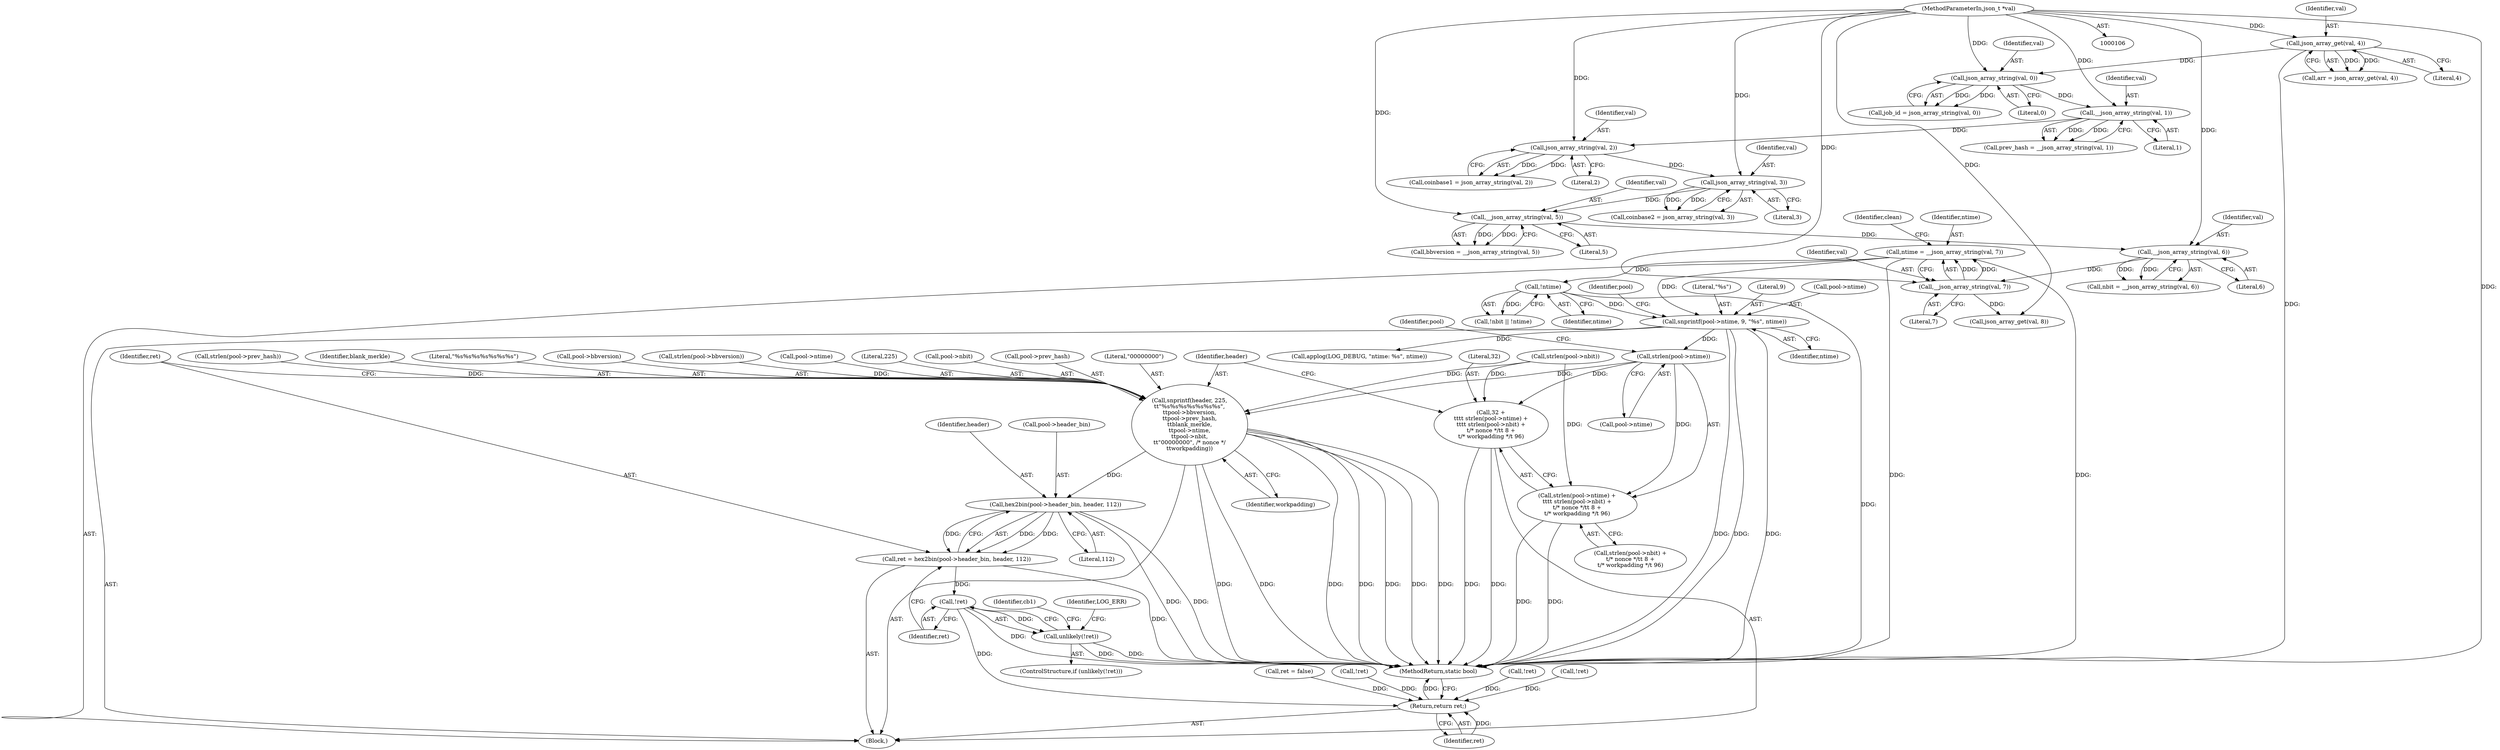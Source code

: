 digraph "0_cgminer_e1c5050734123973b99d181c45e74b2cbb00272e_1@API" {
"1000456" [label="(Call,strlen(pool->ntime))"];
"1000281" [label="(Call,snprintf(pool->ntime, 9, \"%s\", ntime))"];
"1000184" [label="(Call,ntime = __json_array_string(val, 7))"];
"1000186" [label="(Call,__json_array_string(val, 7))"];
"1000181" [label="(Call,__json_array_string(val, 6))"];
"1000176" [label="(Call,__json_array_string(val, 5))"];
"1000171" [label="(Call,json_array_string(val, 3))"];
"1000166" [label="(Call,json_array_string(val, 2))"];
"1000161" [label="(Call,__json_array_string(val, 1))"];
"1000156" [label="(Call,json_array_string(val, 0))"];
"1000139" [label="(Call,json_array_get(val, 4))"];
"1000108" [label="(MethodParameterIn,json_t *val)"];
"1000214" [label="(Call,!ntime)"];
"1000453" [label="(Call,32 +\n\t\t\t\t strlen(pool->ntime) +\n\t\t\t\t strlen(pool->nbit) +\n\t/* nonce */\t\t 8 +\n\t/* workpadding */\t 96)"];
"1000455" [label="(Call,strlen(pool->ntime) +\n\t\t\t\t strlen(pool->nbit) +\n\t/* nonce */\t\t 8 +\n\t/* workpadding */\t 96)"];
"1000468" [label="(Call,snprintf(header, 225,\n\t\t\"%s%s%s%s%s%s%s\",\n\t\tpool->bbversion,\n\t\tpool->prev_hash,\n\t\tblank_merkle,\n\t\tpool->ntime,\n\t\tpool->nbit,\n\t\t\"00000000\", /* nonce */\n\t\tworkpadding))"];
"1000489" [label="(Call,hex2bin(pool->header_bin, header, 112))"];
"1000487" [label="(Call,ret = hex2bin(pool->header_bin, header, 112))"];
"1000497" [label="(Call,!ret)"];
"1000496" [label="(Call,unlikely(!ret))"];
"1000683" [label="(Return,return ret;)"];
"1000182" [label="(Identifier,val)"];
"1000486" [label="(Identifier,workpadding)"];
"1000445" [label="(Call,strlen(pool->bbversion))"];
"1000186" [label="(Call,__json_array_string(val, 7))"];
"1000137" [label="(Call,arr = json_array_get(val, 4))"];
"1000487" [label="(Call,ret = hex2bin(pool->header_bin, header, 112))"];
"1000498" [label="(Identifier,ret)"];
"1000141" [label="(Literal,4)"];
"1000505" [label="(Identifier,cb1)"];
"1000156" [label="(Call,json_array_string(val, 0))"];
"1000468" [label="(Call,snprintf(header, 225,\n\t\t\"%s%s%s%s%s%s%s\",\n\t\tpool->bbversion,\n\t\tpool->prev_hash,\n\t\tblank_merkle,\n\t\tpool->ntime,\n\t\tpool->nbit,\n\t\t\"00000000\", /* nonce */\n\t\tworkpadding))"];
"1000479" [label="(Call,pool->ntime)"];
"1000494" [label="(Literal,112)"];
"1000460" [label="(Call,strlen(pool->nbit) +\n\t/* nonce */\t\t 8 +\n\t/* workpadding */\t 96)"];
"1000211" [label="(Call,!nbit || !ntime)"];
"1000178" [label="(Literal,5)"];
"1000461" [label="(Call,strlen(pool->nbit))"];
"1000162" [label="(Identifier,val)"];
"1000470" [label="(Literal,225)"];
"1000454" [label="(Literal,32)"];
"1000154" [label="(Call,job_id = json_array_string(val, 0))"];
"1000179" [label="(Call,nbit = __json_array_string(val, 6))"];
"1000463" [label="(Identifier,pool)"];
"1000176" [label="(Call,__json_array_string(val, 5))"];
"1000456" [label="(Call,strlen(pool->ntime))"];
"1000685" [label="(MethodReturn,static bool)"];
"1000287" [label="(Identifier,ntime)"];
"1000683" [label="(Return,return ret;)"];
"1000495" [label="(ControlStructure,if (unlikely(!ret)))"];
"1000177" [label="(Identifier,val)"];
"1000291" [label="(Identifier,pool)"];
"1000167" [label="(Identifier,val)"];
"1000215" [label="(Identifier,ntime)"];
"1000496" [label="(Call,unlikely(!ret))"];
"1000109" [label="(Block,)"];
"1000171" [label="(Call,json_array_string(val, 3))"];
"1000453" [label="(Call,32 +\n\t\t\t\t strlen(pool->ntime) +\n\t\t\t\t strlen(pool->nbit) +\n\t/* nonce */\t\t 8 +\n\t/* workpadding */\t 96)"];
"1000161" [label="(Call,__json_array_string(val, 1))"];
"1000164" [label="(Call,coinbase1 = json_array_string(val, 2))"];
"1000457" [label="(Call,pool->ntime)"];
"1000169" [label="(Call,coinbase2 = json_array_string(val, 3))"];
"1000488" [label="(Identifier,ret)"];
"1000489" [label="(Call,hex2bin(pool->header_bin, header, 112))"];
"1000168" [label="(Literal,2)"];
"1000423" [label="(Call,!ret)"];
"1000192" [label="(Call,json_array_get(val, 8))"];
"1000285" [label="(Literal,9)"];
"1000482" [label="(Call,pool->nbit)"];
"1000497" [label="(Call,!ret)"];
"1000490" [label="(Call,pool->header_bin)"];
"1000475" [label="(Call,pool->prev_hash)"];
"1000281" [label="(Call,snprintf(pool->ntime, 9, \"%s\", ntime))"];
"1000157" [label="(Identifier,val)"];
"1000485" [label="(Literal,\"00000000\")"];
"1000535" [label="(Call,!ret)"];
"1000190" [label="(Identifier,clean)"];
"1000449" [label="(Call,strlen(pool->prev_hash))"];
"1000108" [label="(MethodParameterIn,json_t *val)"];
"1000183" [label="(Literal,6)"];
"1000131" [label="(Call,ret = false)"];
"1000282" [label="(Call,pool->ntime)"];
"1000174" [label="(Call,bbversion = __json_array_string(val, 5))"];
"1000516" [label="(Call,!ret)"];
"1000684" [label="(Identifier,ret)"];
"1000158" [label="(Literal,0)"];
"1000139" [label="(Call,json_array_get(val, 4))"];
"1000166" [label="(Call,json_array_string(val, 2))"];
"1000188" [label="(Literal,7)"];
"1000478" [label="(Identifier,blank_merkle)"];
"1000140" [label="(Identifier,val)"];
"1000286" [label="(Literal,\"%s\")"];
"1000471" [label="(Literal,\"%s%s%s%s%s%s%s\")"];
"1000184" [label="(Call,ntime = __json_array_string(val, 7))"];
"1000214" [label="(Call,!ntime)"];
"1000501" [label="(Identifier,LOG_ERR)"];
"1000472" [label="(Call,pool->bbversion)"];
"1000159" [label="(Call,prev_hash = __json_array_string(val, 1))"];
"1000187" [label="(Identifier,val)"];
"1000163" [label="(Literal,1)"];
"1000493" [label="(Identifier,header)"];
"1000654" [label="(Call,applog(LOG_DEBUG, \"ntime: %s\", ntime))"];
"1000469" [label="(Identifier,header)"];
"1000455" [label="(Call,strlen(pool->ntime) +\n\t\t\t\t strlen(pool->nbit) +\n\t/* nonce */\t\t 8 +\n\t/* workpadding */\t 96)"];
"1000173" [label="(Literal,3)"];
"1000172" [label="(Identifier,val)"];
"1000185" [label="(Identifier,ntime)"];
"1000181" [label="(Call,__json_array_string(val, 6))"];
"1000456" -> "1000455"  [label="AST: "];
"1000456" -> "1000457"  [label="CFG: "];
"1000457" -> "1000456"  [label="AST: "];
"1000463" -> "1000456"  [label="CFG: "];
"1000456" -> "1000453"  [label="DDG: "];
"1000456" -> "1000455"  [label="DDG: "];
"1000281" -> "1000456"  [label="DDG: "];
"1000456" -> "1000468"  [label="DDG: "];
"1000281" -> "1000109"  [label="AST: "];
"1000281" -> "1000287"  [label="CFG: "];
"1000282" -> "1000281"  [label="AST: "];
"1000285" -> "1000281"  [label="AST: "];
"1000286" -> "1000281"  [label="AST: "];
"1000287" -> "1000281"  [label="AST: "];
"1000291" -> "1000281"  [label="CFG: "];
"1000281" -> "1000685"  [label="DDG: "];
"1000281" -> "1000685"  [label="DDG: "];
"1000281" -> "1000685"  [label="DDG: "];
"1000184" -> "1000281"  [label="DDG: "];
"1000214" -> "1000281"  [label="DDG: "];
"1000281" -> "1000654"  [label="DDG: "];
"1000184" -> "1000109"  [label="AST: "];
"1000184" -> "1000186"  [label="CFG: "];
"1000185" -> "1000184"  [label="AST: "];
"1000186" -> "1000184"  [label="AST: "];
"1000190" -> "1000184"  [label="CFG: "];
"1000184" -> "1000685"  [label="DDG: "];
"1000184" -> "1000685"  [label="DDG: "];
"1000186" -> "1000184"  [label="DDG: "];
"1000186" -> "1000184"  [label="DDG: "];
"1000184" -> "1000214"  [label="DDG: "];
"1000186" -> "1000188"  [label="CFG: "];
"1000187" -> "1000186"  [label="AST: "];
"1000188" -> "1000186"  [label="AST: "];
"1000181" -> "1000186"  [label="DDG: "];
"1000108" -> "1000186"  [label="DDG: "];
"1000186" -> "1000192"  [label="DDG: "];
"1000181" -> "1000179"  [label="AST: "];
"1000181" -> "1000183"  [label="CFG: "];
"1000182" -> "1000181"  [label="AST: "];
"1000183" -> "1000181"  [label="AST: "];
"1000179" -> "1000181"  [label="CFG: "];
"1000181" -> "1000179"  [label="DDG: "];
"1000181" -> "1000179"  [label="DDG: "];
"1000176" -> "1000181"  [label="DDG: "];
"1000108" -> "1000181"  [label="DDG: "];
"1000176" -> "1000174"  [label="AST: "];
"1000176" -> "1000178"  [label="CFG: "];
"1000177" -> "1000176"  [label="AST: "];
"1000178" -> "1000176"  [label="AST: "];
"1000174" -> "1000176"  [label="CFG: "];
"1000176" -> "1000174"  [label="DDG: "];
"1000176" -> "1000174"  [label="DDG: "];
"1000171" -> "1000176"  [label="DDG: "];
"1000108" -> "1000176"  [label="DDG: "];
"1000171" -> "1000169"  [label="AST: "];
"1000171" -> "1000173"  [label="CFG: "];
"1000172" -> "1000171"  [label="AST: "];
"1000173" -> "1000171"  [label="AST: "];
"1000169" -> "1000171"  [label="CFG: "];
"1000171" -> "1000169"  [label="DDG: "];
"1000171" -> "1000169"  [label="DDG: "];
"1000166" -> "1000171"  [label="DDG: "];
"1000108" -> "1000171"  [label="DDG: "];
"1000166" -> "1000164"  [label="AST: "];
"1000166" -> "1000168"  [label="CFG: "];
"1000167" -> "1000166"  [label="AST: "];
"1000168" -> "1000166"  [label="AST: "];
"1000164" -> "1000166"  [label="CFG: "];
"1000166" -> "1000164"  [label="DDG: "];
"1000166" -> "1000164"  [label="DDG: "];
"1000161" -> "1000166"  [label="DDG: "];
"1000108" -> "1000166"  [label="DDG: "];
"1000161" -> "1000159"  [label="AST: "];
"1000161" -> "1000163"  [label="CFG: "];
"1000162" -> "1000161"  [label="AST: "];
"1000163" -> "1000161"  [label="AST: "];
"1000159" -> "1000161"  [label="CFG: "];
"1000161" -> "1000159"  [label="DDG: "];
"1000161" -> "1000159"  [label="DDG: "];
"1000156" -> "1000161"  [label="DDG: "];
"1000108" -> "1000161"  [label="DDG: "];
"1000156" -> "1000154"  [label="AST: "];
"1000156" -> "1000158"  [label="CFG: "];
"1000157" -> "1000156"  [label="AST: "];
"1000158" -> "1000156"  [label="AST: "];
"1000154" -> "1000156"  [label="CFG: "];
"1000156" -> "1000154"  [label="DDG: "];
"1000156" -> "1000154"  [label="DDG: "];
"1000139" -> "1000156"  [label="DDG: "];
"1000108" -> "1000156"  [label="DDG: "];
"1000139" -> "1000137"  [label="AST: "];
"1000139" -> "1000141"  [label="CFG: "];
"1000140" -> "1000139"  [label="AST: "];
"1000141" -> "1000139"  [label="AST: "];
"1000137" -> "1000139"  [label="CFG: "];
"1000139" -> "1000685"  [label="DDG: "];
"1000139" -> "1000137"  [label="DDG: "];
"1000139" -> "1000137"  [label="DDG: "];
"1000108" -> "1000139"  [label="DDG: "];
"1000108" -> "1000106"  [label="AST: "];
"1000108" -> "1000685"  [label="DDG: "];
"1000108" -> "1000192"  [label="DDG: "];
"1000214" -> "1000211"  [label="AST: "];
"1000214" -> "1000215"  [label="CFG: "];
"1000215" -> "1000214"  [label="AST: "];
"1000211" -> "1000214"  [label="CFG: "];
"1000214" -> "1000685"  [label="DDG: "];
"1000214" -> "1000211"  [label="DDG: "];
"1000453" -> "1000109"  [label="AST: "];
"1000453" -> "1000455"  [label="CFG: "];
"1000454" -> "1000453"  [label="AST: "];
"1000455" -> "1000453"  [label="AST: "];
"1000469" -> "1000453"  [label="CFG: "];
"1000453" -> "1000685"  [label="DDG: "];
"1000453" -> "1000685"  [label="DDG: "];
"1000461" -> "1000453"  [label="DDG: "];
"1000455" -> "1000460"  [label="CFG: "];
"1000460" -> "1000455"  [label="AST: "];
"1000455" -> "1000685"  [label="DDG: "];
"1000455" -> "1000685"  [label="DDG: "];
"1000461" -> "1000455"  [label="DDG: "];
"1000468" -> "1000109"  [label="AST: "];
"1000468" -> "1000486"  [label="CFG: "];
"1000469" -> "1000468"  [label="AST: "];
"1000470" -> "1000468"  [label="AST: "];
"1000471" -> "1000468"  [label="AST: "];
"1000472" -> "1000468"  [label="AST: "];
"1000475" -> "1000468"  [label="AST: "];
"1000478" -> "1000468"  [label="AST: "];
"1000479" -> "1000468"  [label="AST: "];
"1000482" -> "1000468"  [label="AST: "];
"1000485" -> "1000468"  [label="AST: "];
"1000486" -> "1000468"  [label="AST: "];
"1000488" -> "1000468"  [label="CFG: "];
"1000468" -> "1000685"  [label="DDG: "];
"1000468" -> "1000685"  [label="DDG: "];
"1000468" -> "1000685"  [label="DDG: "];
"1000468" -> "1000685"  [label="DDG: "];
"1000468" -> "1000685"  [label="DDG: "];
"1000468" -> "1000685"  [label="DDG: "];
"1000468" -> "1000685"  [label="DDG: "];
"1000445" -> "1000468"  [label="DDG: "];
"1000449" -> "1000468"  [label="DDG: "];
"1000461" -> "1000468"  [label="DDG: "];
"1000468" -> "1000489"  [label="DDG: "];
"1000489" -> "1000487"  [label="AST: "];
"1000489" -> "1000494"  [label="CFG: "];
"1000490" -> "1000489"  [label="AST: "];
"1000493" -> "1000489"  [label="AST: "];
"1000494" -> "1000489"  [label="AST: "];
"1000487" -> "1000489"  [label="CFG: "];
"1000489" -> "1000685"  [label="DDG: "];
"1000489" -> "1000685"  [label="DDG: "];
"1000489" -> "1000487"  [label="DDG: "];
"1000489" -> "1000487"  [label="DDG: "];
"1000489" -> "1000487"  [label="DDG: "];
"1000487" -> "1000109"  [label="AST: "];
"1000488" -> "1000487"  [label="AST: "];
"1000498" -> "1000487"  [label="CFG: "];
"1000487" -> "1000685"  [label="DDG: "];
"1000487" -> "1000497"  [label="DDG: "];
"1000497" -> "1000496"  [label="AST: "];
"1000497" -> "1000498"  [label="CFG: "];
"1000498" -> "1000497"  [label="AST: "];
"1000496" -> "1000497"  [label="CFG: "];
"1000497" -> "1000685"  [label="DDG: "];
"1000497" -> "1000496"  [label="DDG: "];
"1000497" -> "1000683"  [label="DDG: "];
"1000496" -> "1000495"  [label="AST: "];
"1000501" -> "1000496"  [label="CFG: "];
"1000505" -> "1000496"  [label="CFG: "];
"1000496" -> "1000685"  [label="DDG: "];
"1000496" -> "1000685"  [label="DDG: "];
"1000683" -> "1000109"  [label="AST: "];
"1000683" -> "1000684"  [label="CFG: "];
"1000684" -> "1000683"  [label="AST: "];
"1000685" -> "1000683"  [label="CFG: "];
"1000683" -> "1000685"  [label="DDG: "];
"1000684" -> "1000683"  [label="DDG: "];
"1000131" -> "1000683"  [label="DDG: "];
"1000535" -> "1000683"  [label="DDG: "];
"1000423" -> "1000683"  [label="DDG: "];
"1000516" -> "1000683"  [label="DDG: "];
}
